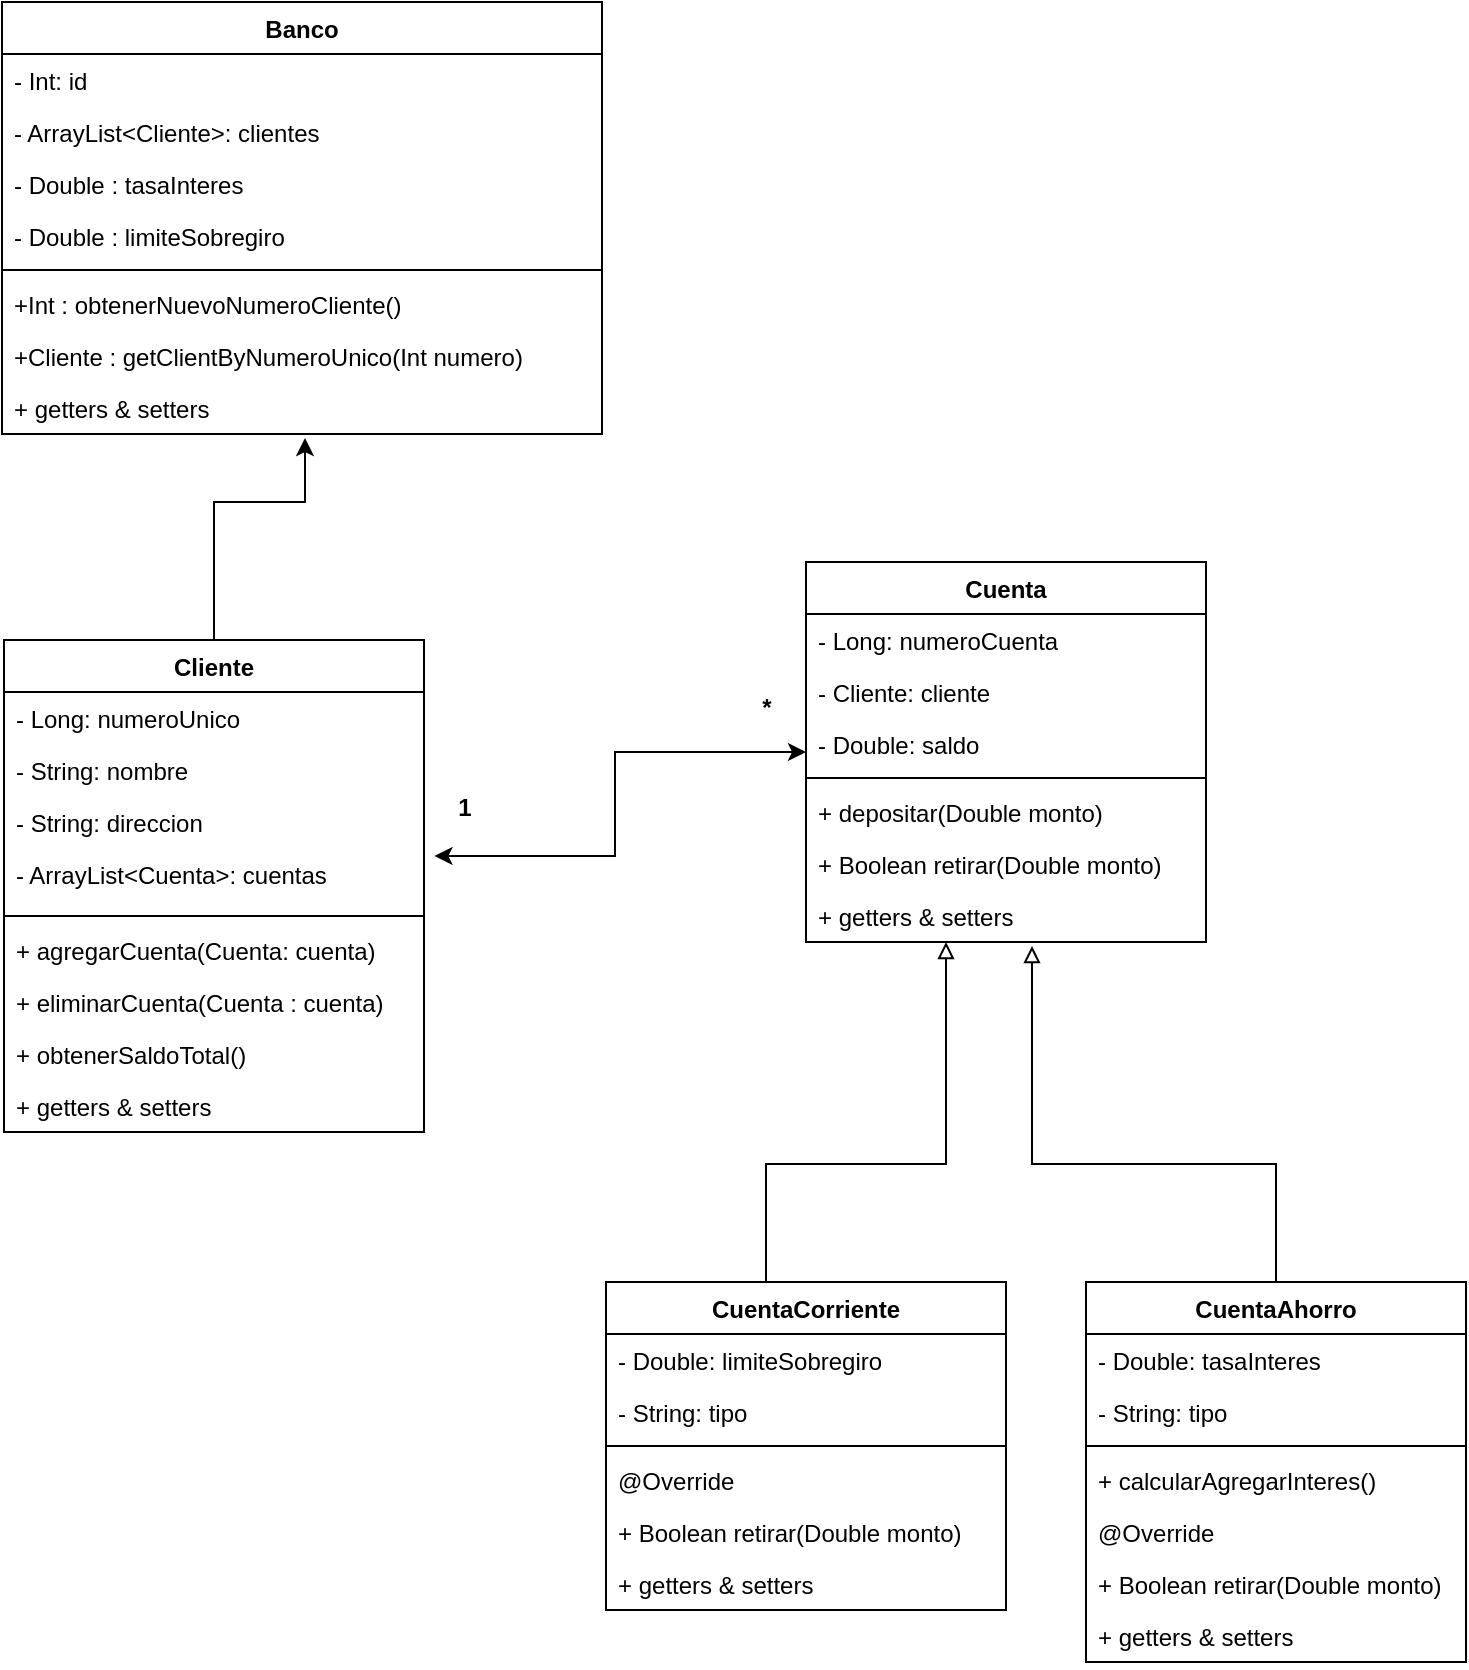 <mxfile version="22.0.3" type="device">
  <diagram name="Página-1" id="ihGlCP-RoiazkjmuhNk0">
    <mxGraphModel dx="1674" dy="803" grid="1" gridSize="10" guides="1" tooltips="1" connect="1" arrows="1" fold="1" page="1" pageScale="1" pageWidth="827" pageHeight="1169" math="0" shadow="0">
      <root>
        <mxCell id="0" />
        <mxCell id="1" parent="0" />
        <mxCell id="bF4ojxFxejIyAHZmE4nO-7" value="Cliente&lt;br&gt;" style="swimlane;fontStyle=1;align=center;verticalAlign=top;childLayout=stackLayout;horizontal=1;startSize=26;horizontalStack=0;resizeParent=1;resizeParentMax=0;resizeLast=0;collapsible=1;marginBottom=0;whiteSpace=wrap;html=1;" parent="1" vertex="1">
          <mxGeometry x="70" y="369" width="210" height="246" as="geometry" />
        </mxCell>
        <mxCell id="G10GOMzUBrAymsFcqidD-11" value="- Long: numeroUnico" style="text;strokeColor=none;fillColor=none;align=left;verticalAlign=top;spacingLeft=4;spacingRight=4;overflow=hidden;rotatable=0;points=[[0,0.5],[1,0.5]];portConstraint=eastwest;whiteSpace=wrap;html=1;" parent="bF4ojxFxejIyAHZmE4nO-7" vertex="1">
          <mxGeometry y="26" width="210" height="26" as="geometry" />
        </mxCell>
        <mxCell id="bF4ojxFxejIyAHZmE4nO-8" value="- String: nombre&lt;br&gt;" style="text;strokeColor=none;fillColor=none;align=left;verticalAlign=top;spacingLeft=4;spacingRight=4;overflow=hidden;rotatable=0;points=[[0,0.5],[1,0.5]];portConstraint=eastwest;whiteSpace=wrap;html=1;" parent="bF4ojxFxejIyAHZmE4nO-7" vertex="1">
          <mxGeometry y="52" width="210" height="26" as="geometry" />
        </mxCell>
        <mxCell id="bF4ojxFxejIyAHZmE4nO-14" value="- String: direccion" style="text;strokeColor=none;fillColor=none;align=left;verticalAlign=top;spacingLeft=4;spacingRight=4;overflow=hidden;rotatable=0;points=[[0,0.5],[1,0.5]];portConstraint=eastwest;whiteSpace=wrap;html=1;" parent="bF4ojxFxejIyAHZmE4nO-7" vertex="1">
          <mxGeometry y="78" width="210" height="26" as="geometry" />
        </mxCell>
        <mxCell id="bF4ojxFxejIyAHZmE4nO-15" value="- ArrayList&amp;lt;Cuenta&amp;gt;: cuentas" style="text;strokeColor=none;fillColor=none;align=left;verticalAlign=top;spacingLeft=4;spacingRight=4;overflow=hidden;rotatable=0;points=[[0,0.5],[1,0.5]];portConstraint=eastwest;whiteSpace=wrap;html=1;" parent="bF4ojxFxejIyAHZmE4nO-7" vertex="1">
          <mxGeometry y="104" width="210" height="30" as="geometry" />
        </mxCell>
        <mxCell id="bF4ojxFxejIyAHZmE4nO-9" value="" style="line;strokeWidth=1;fillColor=none;align=left;verticalAlign=middle;spacingTop=-1;spacingLeft=3;spacingRight=3;rotatable=0;labelPosition=right;points=[];portConstraint=eastwest;strokeColor=inherit;" parent="bF4ojxFxejIyAHZmE4nO-7" vertex="1">
          <mxGeometry y="134" width="210" height="8" as="geometry" />
        </mxCell>
        <mxCell id="jUfGapt-k28ZwY82nSOx-11" value="+ agregarCuenta(Cuenta: cuenta)" style="text;strokeColor=none;fillColor=none;align=left;verticalAlign=top;spacingLeft=4;spacingRight=4;overflow=hidden;rotatable=0;points=[[0,0.5],[1,0.5]];portConstraint=eastwest;whiteSpace=wrap;html=1;" parent="bF4ojxFxejIyAHZmE4nO-7" vertex="1">
          <mxGeometry y="142" width="210" height="26" as="geometry" />
        </mxCell>
        <mxCell id="jUfGapt-k28ZwY82nSOx-12" value="+ eliminarCuenta(Cuenta : cuenta)" style="text;strokeColor=none;fillColor=none;align=left;verticalAlign=top;spacingLeft=4;spacingRight=4;overflow=hidden;rotatable=0;points=[[0,0.5],[1,0.5]];portConstraint=eastwest;whiteSpace=wrap;html=1;" parent="bF4ojxFxejIyAHZmE4nO-7" vertex="1">
          <mxGeometry y="168" width="210" height="26" as="geometry" />
        </mxCell>
        <mxCell id="jUfGapt-k28ZwY82nSOx-13" value="+ obtenerSaldoTotal()" style="text;strokeColor=none;fillColor=none;align=left;verticalAlign=top;spacingLeft=4;spacingRight=4;overflow=hidden;rotatable=0;points=[[0,0.5],[1,0.5]];portConstraint=eastwest;whiteSpace=wrap;html=1;" parent="bF4ojxFxejIyAHZmE4nO-7" vertex="1">
          <mxGeometry y="194" width="210" height="26" as="geometry" />
        </mxCell>
        <mxCell id="bF4ojxFxejIyAHZmE4nO-10" value="+ getters &amp;amp; setters" style="text;strokeColor=none;fillColor=none;align=left;verticalAlign=top;spacingLeft=4;spacingRight=4;overflow=hidden;rotatable=0;points=[[0,0.5],[1,0.5]];portConstraint=eastwest;whiteSpace=wrap;html=1;" parent="bF4ojxFxejIyAHZmE4nO-7" vertex="1">
          <mxGeometry y="220" width="210" height="26" as="geometry" />
        </mxCell>
        <mxCell id="bF4ojxFxejIyAHZmE4nO-24" value="Cuenta" style="swimlane;fontStyle=1;align=center;verticalAlign=top;childLayout=stackLayout;horizontal=1;startSize=26;horizontalStack=0;resizeParent=1;resizeParentMax=0;resizeLast=0;collapsible=1;marginBottom=0;whiteSpace=wrap;html=1;" parent="1" vertex="1">
          <mxGeometry x="471" y="330" width="200" height="190" as="geometry" />
        </mxCell>
        <mxCell id="bF4ojxFxejIyAHZmE4nO-25" value="- Long: numeroCuenta" style="text;strokeColor=none;fillColor=none;align=left;verticalAlign=top;spacingLeft=4;spacingRight=4;overflow=hidden;rotatable=0;points=[[0,0.5],[1,0.5]];portConstraint=eastwest;whiteSpace=wrap;html=1;" parent="bF4ojxFxejIyAHZmE4nO-24" vertex="1">
          <mxGeometry y="26" width="200" height="26" as="geometry" />
        </mxCell>
        <mxCell id="dMYc95oDWGeK5J_VYOzo-6" value="- Cliente: cliente" style="text;strokeColor=none;fillColor=none;align=left;verticalAlign=top;spacingLeft=4;spacingRight=4;overflow=hidden;rotatable=0;points=[[0,0.5],[1,0.5]];portConstraint=eastwest;whiteSpace=wrap;html=1;" vertex="1" parent="bF4ojxFxejIyAHZmE4nO-24">
          <mxGeometry y="52" width="200" height="26" as="geometry" />
        </mxCell>
        <mxCell id="bF4ojxFxejIyAHZmE4nO-30" value="- Double: saldo" style="text;strokeColor=none;fillColor=none;align=left;verticalAlign=top;spacingLeft=4;spacingRight=4;overflow=hidden;rotatable=0;points=[[0,0.5],[1,0.5]];portConstraint=eastwest;whiteSpace=wrap;html=1;" parent="bF4ojxFxejIyAHZmE4nO-24" vertex="1">
          <mxGeometry y="78" width="200" height="26" as="geometry" />
        </mxCell>
        <mxCell id="bF4ojxFxejIyAHZmE4nO-28" value="" style="line;strokeWidth=1;fillColor=none;align=left;verticalAlign=middle;spacingTop=-1;spacingLeft=3;spacingRight=3;rotatable=0;labelPosition=right;points=[];portConstraint=eastwest;strokeColor=inherit;" parent="bF4ojxFxejIyAHZmE4nO-24" vertex="1">
          <mxGeometry y="104" width="200" height="8" as="geometry" />
        </mxCell>
        <mxCell id="jUfGapt-k28ZwY82nSOx-14" value="+ depositar(Double monto)" style="text;strokeColor=none;fillColor=none;align=left;verticalAlign=top;spacingLeft=4;spacingRight=4;overflow=hidden;rotatable=0;points=[[0,0.5],[1,0.5]];portConstraint=eastwest;whiteSpace=wrap;html=1;" parent="bF4ojxFxejIyAHZmE4nO-24" vertex="1">
          <mxGeometry y="112" width="200" height="26" as="geometry" />
        </mxCell>
        <mxCell id="jUfGapt-k28ZwY82nSOx-15" value="+ Boolean retirar(Double monto)" style="text;strokeColor=none;fillColor=none;align=left;verticalAlign=top;spacingLeft=4;spacingRight=4;overflow=hidden;rotatable=0;points=[[0,0.5],[1,0.5]];portConstraint=eastwest;whiteSpace=wrap;html=1;" parent="bF4ojxFxejIyAHZmE4nO-24" vertex="1">
          <mxGeometry y="138" width="200" height="26" as="geometry" />
        </mxCell>
        <mxCell id="bF4ojxFxejIyAHZmE4nO-29" value="+ getters &amp;amp; setters" style="text;strokeColor=none;fillColor=none;align=left;verticalAlign=top;spacingLeft=4;spacingRight=4;overflow=hidden;rotatable=0;points=[[0,0.5],[1,0.5]];portConstraint=eastwest;whiteSpace=wrap;html=1;" parent="bF4ojxFxejIyAHZmE4nO-24" vertex="1">
          <mxGeometry y="164" width="200" height="26" as="geometry" />
        </mxCell>
        <mxCell id="bF4ojxFxejIyAHZmE4nO-32" value="CuentaAhorro" style="swimlane;fontStyle=1;align=center;verticalAlign=top;childLayout=stackLayout;horizontal=1;startSize=26;horizontalStack=0;resizeParent=1;resizeParentMax=0;resizeLast=0;collapsible=1;marginBottom=0;whiteSpace=wrap;html=1;" parent="1" vertex="1">
          <mxGeometry x="611" y="690" width="190" height="190" as="geometry" />
        </mxCell>
        <mxCell id="bF4ojxFxejIyAHZmE4nO-33" value="- Double: tasaInteres" style="text;strokeColor=none;fillColor=none;align=left;verticalAlign=top;spacingLeft=4;spacingRight=4;overflow=hidden;rotatable=0;points=[[0,0.5],[1,0.5]];portConstraint=eastwest;whiteSpace=wrap;html=1;" parent="bF4ojxFxejIyAHZmE4nO-32" vertex="1">
          <mxGeometry y="26" width="190" height="26" as="geometry" />
        </mxCell>
        <mxCell id="dMYc95oDWGeK5J_VYOzo-7" value="- String: tipo" style="text;strokeColor=none;fillColor=none;align=left;verticalAlign=top;spacingLeft=4;spacingRight=4;overflow=hidden;rotatable=0;points=[[0,0.5],[1,0.5]];portConstraint=eastwest;whiteSpace=wrap;html=1;" vertex="1" parent="bF4ojxFxejIyAHZmE4nO-32">
          <mxGeometry y="52" width="190" height="26" as="geometry" />
        </mxCell>
        <mxCell id="bF4ojxFxejIyAHZmE4nO-36" value="" style="line;strokeWidth=1;fillColor=none;align=left;verticalAlign=middle;spacingTop=-1;spacingLeft=3;spacingRight=3;rotatable=0;labelPosition=right;points=[];portConstraint=eastwest;strokeColor=inherit;" parent="bF4ojxFxejIyAHZmE4nO-32" vertex="1">
          <mxGeometry y="78" width="190" height="8" as="geometry" />
        </mxCell>
        <mxCell id="jUfGapt-k28ZwY82nSOx-18" value="+ calcularAgregarInteres()" style="text;strokeColor=none;fillColor=none;align=left;verticalAlign=top;spacingLeft=4;spacingRight=4;overflow=hidden;rotatable=0;points=[[0,0.5],[1,0.5]];portConstraint=eastwest;whiteSpace=wrap;html=1;" parent="bF4ojxFxejIyAHZmE4nO-32" vertex="1">
          <mxGeometry y="86" width="190" height="26" as="geometry" />
        </mxCell>
        <mxCell id="dMYc95oDWGeK5J_VYOzo-11" value="@Override" style="text;strokeColor=none;fillColor=none;align=left;verticalAlign=top;spacingLeft=4;spacingRight=4;overflow=hidden;rotatable=0;points=[[0,0.5],[1,0.5]];portConstraint=eastwest;whiteSpace=wrap;html=1;" vertex="1" parent="bF4ojxFxejIyAHZmE4nO-32">
          <mxGeometry y="112" width="190" height="26" as="geometry" />
        </mxCell>
        <mxCell id="dMYc95oDWGeK5J_VYOzo-12" value="+ Boolean retirar(Double monto)" style="text;strokeColor=none;fillColor=none;align=left;verticalAlign=top;spacingLeft=4;spacingRight=4;overflow=hidden;rotatable=0;points=[[0,0.5],[1,0.5]];portConstraint=eastwest;whiteSpace=wrap;html=1;" vertex="1" parent="bF4ojxFxejIyAHZmE4nO-32">
          <mxGeometry y="138" width="190" height="26" as="geometry" />
        </mxCell>
        <mxCell id="bF4ojxFxejIyAHZmE4nO-37" value="+ getters &amp;amp; setters" style="text;strokeColor=none;fillColor=none;align=left;verticalAlign=top;spacingLeft=4;spacingRight=4;overflow=hidden;rotatable=0;points=[[0,0.5],[1,0.5]];portConstraint=eastwest;whiteSpace=wrap;html=1;" parent="bF4ojxFxejIyAHZmE4nO-32" vertex="1">
          <mxGeometry y="164" width="190" height="26" as="geometry" />
        </mxCell>
        <mxCell id="bF4ojxFxejIyAHZmE4nO-38" value="CuentaCorriente" style="swimlane;fontStyle=1;align=center;verticalAlign=top;childLayout=stackLayout;horizontal=1;startSize=26;horizontalStack=0;resizeParent=1;resizeParentMax=0;resizeLast=0;collapsible=1;marginBottom=0;whiteSpace=wrap;html=1;" parent="1" vertex="1">
          <mxGeometry x="371" y="690" width="200" height="164" as="geometry" />
        </mxCell>
        <mxCell id="bF4ojxFxejIyAHZmE4nO-39" value="- Double: limiteSobregiro&amp;nbsp;" style="text;strokeColor=none;fillColor=none;align=left;verticalAlign=top;spacingLeft=4;spacingRight=4;overflow=hidden;rotatable=0;points=[[0,0.5],[1,0.5]];portConstraint=eastwest;whiteSpace=wrap;html=1;" parent="bF4ojxFxejIyAHZmE4nO-38" vertex="1">
          <mxGeometry y="26" width="200" height="26" as="geometry" />
        </mxCell>
        <mxCell id="dMYc95oDWGeK5J_VYOzo-13" value="- String: tipo" style="text;strokeColor=none;fillColor=none;align=left;verticalAlign=top;spacingLeft=4;spacingRight=4;overflow=hidden;rotatable=0;points=[[0,0.5],[1,0.5]];portConstraint=eastwest;whiteSpace=wrap;html=1;" vertex="1" parent="bF4ojxFxejIyAHZmE4nO-38">
          <mxGeometry y="52" width="200" height="26" as="geometry" />
        </mxCell>
        <mxCell id="bF4ojxFxejIyAHZmE4nO-40" value="" style="line;strokeWidth=1;fillColor=none;align=left;verticalAlign=middle;spacingTop=-1;spacingLeft=3;spacingRight=3;rotatable=0;labelPosition=right;points=[];portConstraint=eastwest;strokeColor=inherit;" parent="bF4ojxFxejIyAHZmE4nO-38" vertex="1">
          <mxGeometry y="78" width="200" height="8" as="geometry" />
        </mxCell>
        <mxCell id="dMYc95oDWGeK5J_VYOzo-14" value="@Override" style="text;strokeColor=none;fillColor=none;align=left;verticalAlign=top;spacingLeft=4;spacingRight=4;overflow=hidden;rotatable=0;points=[[0,0.5],[1,0.5]];portConstraint=eastwest;whiteSpace=wrap;html=1;" vertex="1" parent="bF4ojxFxejIyAHZmE4nO-38">
          <mxGeometry y="86" width="200" height="26" as="geometry" />
        </mxCell>
        <mxCell id="dMYc95oDWGeK5J_VYOzo-15" value="+ Boolean retirar(Double monto)" style="text;strokeColor=none;fillColor=none;align=left;verticalAlign=top;spacingLeft=4;spacingRight=4;overflow=hidden;rotatable=0;points=[[0,0.5],[1,0.5]];portConstraint=eastwest;whiteSpace=wrap;html=1;" vertex="1" parent="bF4ojxFxejIyAHZmE4nO-38">
          <mxGeometry y="112" width="200" height="26" as="geometry" />
        </mxCell>
        <mxCell id="bF4ojxFxejIyAHZmE4nO-41" value="+ getters &amp;amp; setters" style="text;strokeColor=none;fillColor=none;align=left;verticalAlign=top;spacingLeft=4;spacingRight=4;overflow=hidden;rotatable=0;points=[[0,0.5],[1,0.5]];portConstraint=eastwest;whiteSpace=wrap;html=1;" parent="bF4ojxFxejIyAHZmE4nO-38" vertex="1">
          <mxGeometry y="138" width="200" height="26" as="geometry" />
        </mxCell>
        <mxCell id="jUfGapt-k28ZwY82nSOx-1" style="edgeStyle=orthogonalEdgeStyle;rounded=0;orthogonalLoop=1;jettySize=auto;html=1;entryX=1.025;entryY=0.133;entryDx=0;entryDy=0;entryPerimeter=0;startArrow=classic;startFill=1;" parent="1" source="bF4ojxFxejIyAHZmE4nO-24" target="bF4ojxFxejIyAHZmE4nO-15" edge="1">
          <mxGeometry relative="1" as="geometry" />
        </mxCell>
        <mxCell id="jUfGapt-k28ZwY82nSOx-6" value="1" style="text;align=center;fontStyle=1;verticalAlign=middle;spacingLeft=3;spacingRight=3;strokeColor=none;rotatable=0;points=[[0,0.5],[1,0.5]];portConstraint=eastwest;html=1;" parent="1" vertex="1">
          <mxGeometry x="260" y="440" width="80" height="26" as="geometry" />
        </mxCell>
        <mxCell id="jUfGapt-k28ZwY82nSOx-7" value="*" style="text;align=center;fontStyle=1;verticalAlign=middle;spacingLeft=3;spacingRight=3;strokeColor=none;rotatable=0;points=[[0,0.5],[1,0.5]];portConstraint=eastwest;html=1;" parent="1" vertex="1">
          <mxGeometry x="411" y="390" width="80" height="26" as="geometry" />
        </mxCell>
        <mxCell id="jUfGapt-k28ZwY82nSOx-9" style="edgeStyle=orthogonalEdgeStyle;rounded=0;orthogonalLoop=1;jettySize=auto;html=1;exitX=0.5;exitY=0;exitDx=0;exitDy=0;endArrow=block;endFill=0;entryX=0.565;entryY=1.077;entryDx=0;entryDy=0;entryPerimeter=0;" parent="1" source="bF4ojxFxejIyAHZmE4nO-32" edge="1" target="bF4ojxFxejIyAHZmE4nO-29">
          <mxGeometry relative="1" as="geometry">
            <mxPoint x="583" y="560" as="targetPoint" />
            <Array as="points">
              <mxPoint x="706" y="631" />
              <mxPoint x="584" y="631" />
            </Array>
          </mxGeometry>
        </mxCell>
        <mxCell id="jUfGapt-k28ZwY82nSOx-10" style="edgeStyle=orthogonalEdgeStyle;rounded=0;orthogonalLoop=1;jettySize=auto;html=1;endArrow=block;endFill=0;entryX=0.35;entryY=1;entryDx=0;entryDy=0;entryPerimeter=0;" parent="1" source="bF4ojxFxejIyAHZmE4nO-38" edge="1" target="bF4ojxFxejIyAHZmE4nO-29">
          <mxGeometry relative="1" as="geometry">
            <Array as="points">
              <mxPoint x="451" y="631" />
              <mxPoint x="541" y="631" />
            </Array>
            <mxPoint x="541" y="550" as="targetPoint" />
          </mxGeometry>
        </mxCell>
        <mxCell id="G10GOMzUBrAymsFcqidD-1" value="Banco" style="swimlane;fontStyle=1;align=center;verticalAlign=top;childLayout=stackLayout;horizontal=1;startSize=26;horizontalStack=0;resizeParent=1;resizeParentMax=0;resizeLast=0;collapsible=1;marginBottom=0;whiteSpace=wrap;html=1;" parent="1" vertex="1">
          <mxGeometry x="69" y="50" width="300" height="216" as="geometry" />
        </mxCell>
        <mxCell id="dMYc95oDWGeK5J_VYOzo-1" value="- Int: id" style="text;strokeColor=none;fillColor=none;align=left;verticalAlign=top;spacingLeft=4;spacingRight=4;overflow=hidden;rotatable=0;points=[[0,0.5],[1,0.5]];portConstraint=eastwest;whiteSpace=wrap;html=1;" vertex="1" parent="G10GOMzUBrAymsFcqidD-1">
          <mxGeometry y="26" width="300" height="26" as="geometry" />
        </mxCell>
        <mxCell id="G10GOMzUBrAymsFcqidD-2" value="- ArrayList&amp;lt;Cliente&amp;gt;: clientes" style="text;strokeColor=none;fillColor=none;align=left;verticalAlign=top;spacingLeft=4;spacingRight=4;overflow=hidden;rotatable=0;points=[[0,0.5],[1,0.5]];portConstraint=eastwest;whiteSpace=wrap;html=1;" parent="G10GOMzUBrAymsFcqidD-1" vertex="1">
          <mxGeometry y="52" width="300" height="26" as="geometry" />
        </mxCell>
        <mxCell id="dMYc95oDWGeK5J_VYOzo-2" value="- Double : tasaInteres" style="text;strokeColor=none;fillColor=none;align=left;verticalAlign=top;spacingLeft=4;spacingRight=4;overflow=hidden;rotatable=0;points=[[0,0.5],[1,0.5]];portConstraint=eastwest;whiteSpace=wrap;html=1;" vertex="1" parent="G10GOMzUBrAymsFcqidD-1">
          <mxGeometry y="78" width="300" height="26" as="geometry" />
        </mxCell>
        <mxCell id="dMYc95oDWGeK5J_VYOzo-3" value="- Double : limiteSobregiro" style="text;strokeColor=none;fillColor=none;align=left;verticalAlign=top;spacingLeft=4;spacingRight=4;overflow=hidden;rotatable=0;points=[[0,0.5],[1,0.5]];portConstraint=eastwest;whiteSpace=wrap;html=1;" vertex="1" parent="G10GOMzUBrAymsFcqidD-1">
          <mxGeometry y="104" width="300" height="26" as="geometry" />
        </mxCell>
        <mxCell id="G10GOMzUBrAymsFcqidD-5" value="" style="line;strokeWidth=1;fillColor=none;align=left;verticalAlign=middle;spacingTop=-1;spacingLeft=3;spacingRight=3;rotatable=0;labelPosition=right;points=[];portConstraint=eastwest;strokeColor=inherit;" parent="G10GOMzUBrAymsFcqidD-1" vertex="1">
          <mxGeometry y="130" width="300" height="8" as="geometry" />
        </mxCell>
        <mxCell id="dMYc95oDWGeK5J_VYOzo-4" value="+Int : obtenerNuevoNumeroCliente()" style="text;strokeColor=none;fillColor=none;align=left;verticalAlign=top;spacingLeft=4;spacingRight=4;overflow=hidden;rotatable=0;points=[[0,0.5],[1,0.5]];portConstraint=eastwest;whiteSpace=wrap;html=1;" vertex="1" parent="G10GOMzUBrAymsFcqidD-1">
          <mxGeometry y="138" width="300" height="26" as="geometry" />
        </mxCell>
        <mxCell id="dMYc95oDWGeK5J_VYOzo-5" value="+Cliente :&amp;nbsp;getClientByNumeroUnico(Int numero)" style="text;strokeColor=none;fillColor=none;align=left;verticalAlign=top;spacingLeft=4;spacingRight=4;overflow=hidden;rotatable=0;points=[[0,0.5],[1,0.5]];portConstraint=eastwest;whiteSpace=wrap;html=1;" vertex="1" parent="G10GOMzUBrAymsFcqidD-1">
          <mxGeometry y="164" width="300" height="26" as="geometry" />
        </mxCell>
        <mxCell id="G10GOMzUBrAymsFcqidD-9" value="+ getters &amp;amp; setters" style="text;strokeColor=none;fillColor=none;align=left;verticalAlign=top;spacingLeft=4;spacingRight=4;overflow=hidden;rotatable=0;points=[[0,0.5],[1,0.5]];portConstraint=eastwest;whiteSpace=wrap;html=1;" parent="G10GOMzUBrAymsFcqidD-1" vertex="1">
          <mxGeometry y="190" width="300" height="26" as="geometry" />
        </mxCell>
        <mxCell id="G10GOMzUBrAymsFcqidD-10" style="edgeStyle=orthogonalEdgeStyle;rounded=0;orthogonalLoop=1;jettySize=auto;html=1;entryX=0.505;entryY=1.077;entryDx=0;entryDy=0;entryPerimeter=0;" parent="1" source="bF4ojxFxejIyAHZmE4nO-7" target="G10GOMzUBrAymsFcqidD-9" edge="1">
          <mxGeometry relative="1" as="geometry">
            <Array as="points">
              <mxPoint x="175" y="300" />
              <mxPoint x="221" y="300" />
            </Array>
          </mxGeometry>
        </mxCell>
      </root>
    </mxGraphModel>
  </diagram>
</mxfile>
